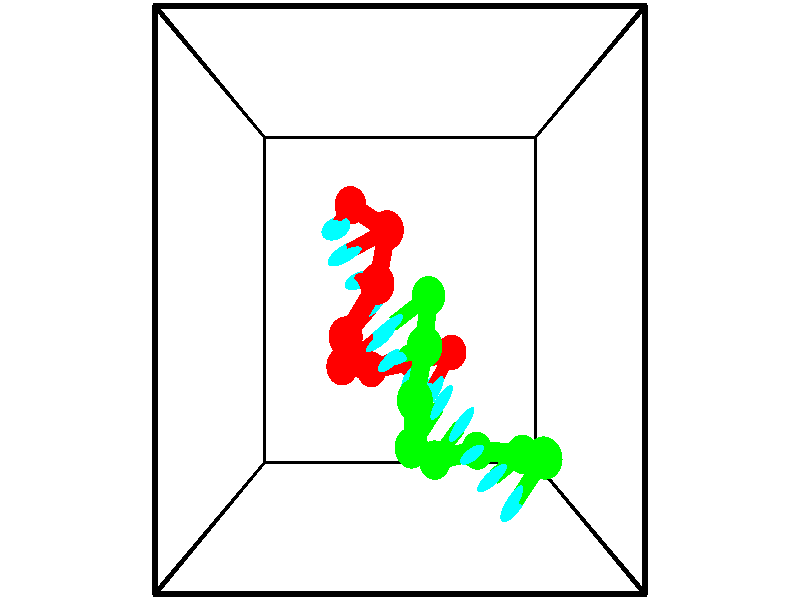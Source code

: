 // switches for output
#declare DRAW_BASES = 1; // possible values are 0, 1; only relevant for DNA ribbons
#declare DRAW_BASES_TYPE = 3; // possible values are 1, 2, 3; only relevant for DNA ribbons
#declare DRAW_FOG = 0; // set to 1 to enable fog

#include "colors.inc"

#include "transforms.inc"
background { rgb <1, 1, 1>}

#default {
   normal{
       ripples 0.25
       frequency 0.20
       turbulence 0.2
       lambda 5
   }
	finish {
		phong 0.1
		phong_size 40.
	}
}

// original window dimensions: 1024x640


// camera settings

camera {
	sky <-0, 1, 0>
	up <-0, 1, 0>
	right 1.6 * <1, 0, 0>
	location <2.5, 2.5, 11.1562>
	look_at <2.5, 2.5, 2.5>
	direction <0, 0, -8.6562>
	angle 67.0682
}


# declare cpy_camera_pos = <2.5, 2.5, 11.1562>;
# if (DRAW_FOG = 1)
fog {
	fog_type 2
	up vnormalize(cpy_camera_pos)
	color rgbt<1,1,1,0.3>
	distance 1e-5
	fog_alt 3e-3
	fog_offset 4
}
# end


// LIGHTS

# declare lum = 6;
global_settings {
	ambient_light rgb lum * <0.05, 0.05, 0.05>
	max_trace_level 15
}# declare cpy_direct_light_amount = 0.25;
light_source
{	1000 * <-1, -1, 1>,
	rgb lum * cpy_direct_light_amount
	parallel
}

light_source
{	1000 * <1, 1, -1>,
	rgb lum * cpy_direct_light_amount
	parallel
}

// strand 0

// nucleotide -1

// particle -1
sphere {
	<1.721428, 3.742672, 1.649373> 0.250000
	pigment { color rgbt <1,0,0,0> }
	no_shadow
}
cylinder {
	<1.625283, 3.537945, 1.979286>,  <1.567596, 3.415108, 2.177234>, 0.100000
	pigment { color rgbt <1,0,0,0> }
	no_shadow
}
cylinder {
	<1.625283, 3.537945, 1.979286>,  <1.721428, 3.742672, 1.649373>, 0.100000
	pigment { color rgbt <1,0,0,0> }
	no_shadow
}

// particle -1
sphere {
	<1.625283, 3.537945, 1.979286> 0.100000
	pigment { color rgbt <1,0,0,0> }
	no_shadow
}
sphere {
	0, 1
	scale<0.080000,0.200000,0.300000>
	matrix <0.045394, -0.854691, -0.517149,
		0.969621, -0.086863, 0.228669,
		-0.240363, -0.511819, 0.824783,
		1.553174, 3.384399, 2.226721>
	pigment { color rgbt <0,1,1,0> }
	no_shadow
}
cylinder {
	<2.307144, 3.380215, 2.030847>,  <1.721428, 3.742672, 1.649373>, 0.130000
	pigment { color rgbt <1,0,0,0> }
	no_shadow
}

// nucleotide -1

// particle -1
sphere {
	<2.307144, 3.380215, 2.030847> 0.250000
	pigment { color rgbt <1,0,0,0> }
	no_shadow
}
cylinder {
	<1.943903, 3.215321, 2.001427>,  <1.725958, 3.116384, 1.983775>, 0.100000
	pigment { color rgbt <1,0,0,0> }
	no_shadow
}
cylinder {
	<1.943903, 3.215321, 2.001427>,  <2.307144, 3.380215, 2.030847>, 0.100000
	pigment { color rgbt <1,0,0,0> }
	no_shadow
}

// particle -1
sphere {
	<1.943903, 3.215321, 2.001427> 0.100000
	pigment { color rgbt <1,0,0,0> }
	no_shadow
}
sphere {
	0, 1
	scale<0.080000,0.200000,0.300000>
	matrix <0.392523, -0.776822, -0.492417,
		0.145857, -0.476035, 0.867246,
		-0.908103, -0.412236, -0.073550,
		1.671472, 3.091650, 1.979362>
	pigment { color rgbt <0,1,1,0> }
	no_shadow
}
cylinder {
	<2.170305, 2.692093, 2.420547>,  <2.307144, 3.380215, 2.030847>, 0.130000
	pigment { color rgbt <1,0,0,0> }
	no_shadow
}

// nucleotide -1

// particle -1
sphere {
	<2.170305, 2.692093, 2.420547> 0.250000
	pigment { color rgbt <1,0,0,0> }
	no_shadow
}
cylinder {
	<1.985466, 2.725483, 2.067390>,  <1.874563, 2.745517, 1.855496>, 0.100000
	pigment { color rgbt <1,0,0,0> }
	no_shadow
}
cylinder {
	<1.985466, 2.725483, 2.067390>,  <2.170305, 2.692093, 2.420547>, 0.100000
	pigment { color rgbt <1,0,0,0> }
	no_shadow
}

// particle -1
sphere {
	<1.985466, 2.725483, 2.067390> 0.100000
	pigment { color rgbt <1,0,0,0> }
	no_shadow
}
sphere {
	0, 1
	scale<0.080000,0.200000,0.300000>
	matrix <0.427855, -0.851047, -0.304398,
		-0.776792, -0.518412, 0.357552,
		-0.462097, 0.083474, -0.882892,
		1.846837, 2.750525, 1.802523>
	pigment { color rgbt <0,1,1,0> }
	no_shadow
}
cylinder {
	<1.699695, 2.049424, 2.264409>,  <2.170305, 2.692093, 2.420547>, 0.130000
	pigment { color rgbt <1,0,0,0> }
	no_shadow
}

// nucleotide -1

// particle -1
sphere {
	<1.699695, 2.049424, 2.264409> 0.250000
	pigment { color rgbt <1,0,0,0> }
	no_shadow
}
cylinder {
	<1.913777, 2.256725, 1.997585>,  <2.042227, 2.381106, 1.837491>, 0.100000
	pigment { color rgbt <1,0,0,0> }
	no_shadow
}
cylinder {
	<1.913777, 2.256725, 1.997585>,  <1.699695, 2.049424, 2.264409>, 0.100000
	pigment { color rgbt <1,0,0,0> }
	no_shadow
}

// particle -1
sphere {
	<1.913777, 2.256725, 1.997585> 0.100000
	pigment { color rgbt <1,0,0,0> }
	no_shadow
}
sphere {
	0, 1
	scale<0.080000,0.200000,0.300000>
	matrix <0.553731, -0.811595, -0.186268,
		-0.637917, -0.269680, -0.721343,
		0.535205, 0.518253, -0.667060,
		2.074339, 2.412201, 1.797467>
	pigment { color rgbt <0,1,1,0> }
	no_shadow
}
cylinder {
	<1.588046, 1.626372, 1.618616>,  <1.699695, 2.049424, 2.264409>, 0.130000
	pigment { color rgbt <1,0,0,0> }
	no_shadow
}

// nucleotide -1

// particle -1
sphere {
	<1.588046, 1.626372, 1.618616> 0.250000
	pigment { color rgbt <1,0,0,0> }
	no_shadow
}
cylinder {
	<1.922556, 1.844990, 1.636213>,  <2.123262, 1.976160, 1.646772>, 0.100000
	pigment { color rgbt <1,0,0,0> }
	no_shadow
}
cylinder {
	<1.922556, 1.844990, 1.636213>,  <1.588046, 1.626372, 1.618616>, 0.100000
	pigment { color rgbt <1,0,0,0> }
	no_shadow
}

// particle -1
sphere {
	<1.922556, 1.844990, 1.636213> 0.100000
	pigment { color rgbt <1,0,0,0> }
	no_shadow
}
sphere {
	0, 1
	scale<0.080000,0.200000,0.300000>
	matrix <0.517761, -0.760725, -0.391434,
		-0.180468, 0.350125, -0.919154,
		0.836275, 0.546543, 0.043994,
		2.173438, 2.008953, 1.649412>
	pigment { color rgbt <0,1,1,0> }
	no_shadow
}
cylinder {
	<2.015693, 1.518442, 0.919090>,  <1.588046, 1.626372, 1.618616>, 0.130000
	pigment { color rgbt <1,0,0,0> }
	no_shadow
}

// nucleotide -1

// particle -1
sphere {
	<2.015693, 1.518442, 0.919090> 0.250000
	pigment { color rgbt <1,0,0,0> }
	no_shadow
}
cylinder {
	<2.195577, 1.616966, 1.262506>,  <2.303507, 1.676081, 1.468557>, 0.100000
	pigment { color rgbt <1,0,0,0> }
	no_shadow
}
cylinder {
	<2.195577, 1.616966, 1.262506>,  <2.015693, 1.518442, 0.919090>, 0.100000
	pigment { color rgbt <1,0,0,0> }
	no_shadow
}

// particle -1
sphere {
	<2.195577, 1.616966, 1.262506> 0.100000
	pigment { color rgbt <1,0,0,0> }
	no_shadow
}
sphere {
	0, 1
	scale<0.080000,0.200000,0.300000>
	matrix <0.658269, -0.741085, -0.132191,
		0.603692, 0.624599, -0.495411,
		0.449708, 0.246311, 0.858542,
		2.330489, 1.690859, 1.520069>
	pigment { color rgbt <0,1,1,0> }
	no_shadow
}
cylinder {
	<2.723184, 1.611152, 0.717169>,  <2.015693, 1.518442, 0.919090>, 0.130000
	pigment { color rgbt <1,0,0,0> }
	no_shadow
}

// nucleotide -1

// particle -1
sphere {
	<2.723184, 1.611152, 0.717169> 0.250000
	pigment { color rgbt <1,0,0,0> }
	no_shadow
}
cylinder {
	<2.694155, 1.527988, 1.107349>,  <2.676737, 1.478090, 1.341458>, 0.100000
	pigment { color rgbt <1,0,0,0> }
	no_shadow
}
cylinder {
	<2.694155, 1.527988, 1.107349>,  <2.723184, 1.611152, 0.717169>, 0.100000
	pigment { color rgbt <1,0,0,0> }
	no_shadow
}

// particle -1
sphere {
	<2.694155, 1.527988, 1.107349> 0.100000
	pigment { color rgbt <1,0,0,0> }
	no_shadow
}
sphere {
	0, 1
	scale<0.080000,0.200000,0.300000>
	matrix <0.730249, -0.677225, -0.090015,
		0.679316, 0.705790, 0.200974,
		-0.072573, -0.207910, 0.975452,
		2.672383, 1.465615, 1.399985>
	pigment { color rgbt <0,1,1,0> }
	no_shadow
}
cylinder {
	<3.380287, 1.758794, 0.875493>,  <2.723184, 1.611152, 0.717169>, 0.130000
	pigment { color rgbt <1,0,0,0> }
	no_shadow
}

// nucleotide -1

// particle -1
sphere {
	<3.380287, 1.758794, 0.875493> 0.250000
	pigment { color rgbt <1,0,0,0> }
	no_shadow
}
cylinder {
	<3.170036, 1.473499, 1.060970>,  <3.043886, 1.302323, 1.172257>, 0.100000
	pigment { color rgbt <1,0,0,0> }
	no_shadow
}
cylinder {
	<3.170036, 1.473499, 1.060970>,  <3.380287, 1.758794, 0.875493>, 0.100000
	pigment { color rgbt <1,0,0,0> }
	no_shadow
}

// particle -1
sphere {
	<3.170036, 1.473499, 1.060970> 0.100000
	pigment { color rgbt <1,0,0,0> }
	no_shadow
}
sphere {
	0, 1
	scale<0.080000,0.200000,0.300000>
	matrix <0.559409, -0.700426, -0.443243,
		0.640920, 0.026414, 0.767153,
		-0.525626, -0.713236, 0.463694,
		3.012348, 1.259529, 1.200078>
	pigment { color rgbt <0,1,1,0> }
	no_shadow
}
// strand 1

// nucleotide -1

// particle -1
sphere {
	<4.548570, 0.631891, 2.586040> 0.250000
	pigment { color rgbt <0,1,0,0> }
	no_shadow
}
cylinder {
	<4.322422, 0.308838, 2.519003>,  <4.186733, 0.115006, 2.478781>, 0.100000
	pigment { color rgbt <0,1,0,0> }
	no_shadow
}
cylinder {
	<4.322422, 0.308838, 2.519003>,  <4.548570, 0.631891, 2.586040>, 0.100000
	pigment { color rgbt <0,1,0,0> }
	no_shadow
}

// particle -1
sphere {
	<4.322422, 0.308838, 2.519003> 0.100000
	pigment { color rgbt <0,1,0,0> }
	no_shadow
}
sphere {
	0, 1
	scale<0.080000,0.200000,0.300000>
	matrix <-0.561571, 0.525710, -0.638958,
		0.604149, -0.267131, -0.750763,
		-0.565369, -0.807632, -0.167594,
		4.152811, 0.066548, 2.468725>
	pigment { color rgbt <0,1,1,0> }
	no_shadow
}
cylinder {
	<4.402065, 0.506785, 1.806287>,  <4.548570, 0.631891, 2.586040>, 0.130000
	pigment { color rgbt <0,1,0,0> }
	no_shadow
}

// nucleotide -1

// particle -1
sphere {
	<4.402065, 0.506785, 1.806287> 0.250000
	pigment { color rgbt <0,1,0,0> }
	no_shadow
}
cylinder {
	<4.097298, 0.388672, 2.036865>,  <3.914438, 0.317804, 2.175212>, 0.100000
	pigment { color rgbt <0,1,0,0> }
	no_shadow
}
cylinder {
	<4.097298, 0.388672, 2.036865>,  <4.402065, 0.506785, 1.806287>, 0.100000
	pigment { color rgbt <0,1,0,0> }
	no_shadow
}

// particle -1
sphere {
	<4.097298, 0.388672, 2.036865> 0.100000
	pigment { color rgbt <0,1,0,0> }
	no_shadow
}
sphere {
	0, 1
	scale<0.080000,0.200000,0.300000>
	matrix <-0.583045, 0.700264, -0.411932,
		-0.282028, -0.649953, -0.705706,
		-0.761917, -0.295282, 0.576446,
		3.868722, 0.300087, 2.209799>
	pigment { color rgbt <0,1,1,0> }
	no_shadow
}
cylinder {
	<3.739885, 0.476777, 1.428449>,  <4.402065, 0.506785, 1.806287>, 0.130000
	pigment { color rgbt <0,1,0,0> }
	no_shadow
}

// nucleotide -1

// particle -1
sphere {
	<3.739885, 0.476777, 1.428449> 0.250000
	pigment { color rgbt <0,1,0,0> }
	no_shadow
}
cylinder {
	<3.648972, 0.528374, 1.814548>,  <3.594423, 0.559332, 2.046208>, 0.100000
	pigment { color rgbt <0,1,0,0> }
	no_shadow
}
cylinder {
	<3.648972, 0.528374, 1.814548>,  <3.739885, 0.476777, 1.428449>, 0.100000
	pigment { color rgbt <0,1,0,0> }
	no_shadow
}

// particle -1
sphere {
	<3.648972, 0.528374, 1.814548> 0.100000
	pigment { color rgbt <0,1,0,0> }
	no_shadow
}
sphere {
	0, 1
	scale<0.080000,0.200000,0.300000>
	matrix <-0.497142, 0.836930, -0.228905,
		-0.837372, -0.531892, -0.126093,
		-0.227283, 0.128993, 0.965248,
		3.580786, 0.567071, 2.104123>
	pigment { color rgbt <0,1,1,0> }
	no_shadow
}
cylinder {
	<3.040532, 0.422291, 1.750893>,  <3.739885, 0.476777, 1.428449>, 0.130000
	pigment { color rgbt <0,1,0,0> }
	no_shadow
}

// nucleotide -1

// particle -1
sphere {
	<3.040532, 0.422291, 1.750893> 0.250000
	pigment { color rgbt <0,1,0,0> }
	no_shadow
}
cylinder {
	<3.261723, 0.712631, 1.914532>,  <3.394437, 0.886835, 2.012715>, 0.100000
	pigment { color rgbt <0,1,0,0> }
	no_shadow
}
cylinder {
	<3.261723, 0.712631, 1.914532>,  <3.040532, 0.422291, 1.750893>, 0.100000
	pigment { color rgbt <0,1,0,0> }
	no_shadow
}

// particle -1
sphere {
	<3.261723, 0.712631, 1.914532> 0.100000
	pigment { color rgbt <0,1,0,0> }
	no_shadow
}
sphere {
	0, 1
	scale<0.080000,0.200000,0.300000>
	matrix <-0.767415, 0.634916, -0.089202,
		-0.324489, -0.264620, 0.908120,
		0.552975, 0.725850, 0.409097,
		3.427615, 0.930386, 2.037261>
	pigment { color rgbt <0,1,1,0> }
	no_shadow
}
cylinder {
	<2.671406, 0.682990, 2.246905>,  <3.040532, 0.422291, 1.750893>, 0.130000
	pigment { color rgbt <0,1,0,0> }
	no_shadow
}

// nucleotide -1

// particle -1
sphere {
	<2.671406, 0.682990, 2.246905> 0.250000
	pigment { color rgbt <0,1,0,0> }
	no_shadow
}
cylinder {
	<2.917904, 0.973755, 2.125685>,  <3.065803, 1.148214, 2.052952>, 0.100000
	pigment { color rgbt <0,1,0,0> }
	no_shadow
}
cylinder {
	<2.917904, 0.973755, 2.125685>,  <2.671406, 0.682990, 2.246905>, 0.100000
	pigment { color rgbt <0,1,0,0> }
	no_shadow
}

// particle -1
sphere {
	<2.917904, 0.973755, 2.125685> 0.100000
	pigment { color rgbt <0,1,0,0> }
	no_shadow
}
sphere {
	0, 1
	scale<0.080000,0.200000,0.300000>
	matrix <-0.763779, 0.645460, -0.004893,
		0.192051, 0.234480, 0.952962,
		0.616246, 0.726912, -0.303052,
		3.102778, 1.191828, 2.034769>
	pigment { color rgbt <0,1,1,0> }
	no_shadow
}
cylinder {
	<2.706796, 1.334098, 2.716092>,  <2.671406, 0.682990, 2.246905>, 0.130000
	pigment { color rgbt <0,1,0,0> }
	no_shadow
}

// nucleotide -1

// particle -1
sphere {
	<2.706796, 1.334098, 2.716092> 0.250000
	pigment { color rgbt <0,1,0,0> }
	no_shadow
}
cylinder {
	<2.739136, 1.400452, 2.322962>,  <2.758539, 1.440264, 2.087084>, 0.100000
	pigment { color rgbt <0,1,0,0> }
	no_shadow
}
cylinder {
	<2.739136, 1.400452, 2.322962>,  <2.706796, 1.334098, 2.716092>, 0.100000
	pigment { color rgbt <0,1,0,0> }
	no_shadow
}

// particle -1
sphere {
	<2.739136, 1.400452, 2.322962> 0.100000
	pigment { color rgbt <0,1,0,0> }
	no_shadow
}
sphere {
	0, 1
	scale<0.080000,0.200000,0.300000>
	matrix <-0.771210, 0.635075, 0.043749,
		0.631425, 0.754428, 0.179277,
		0.080849, 0.165885, -0.982826,
		2.763390, 1.450217, 2.028114>
	pigment { color rgbt <0,1,1,0> }
	no_shadow
}
cylinder {
	<2.842858, 1.956020, 2.678094>,  <2.706796, 1.334098, 2.716092>, 0.130000
	pigment { color rgbt <0,1,0,0> }
	no_shadow
}

// nucleotide -1

// particle -1
sphere {
	<2.842858, 1.956020, 2.678094> 0.250000
	pigment { color rgbt <0,1,0,0> }
	no_shadow
}
cylinder {
	<2.678867, 1.874168, 2.322556>,  <2.580473, 1.825058, 2.109233>, 0.100000
	pigment { color rgbt <0,1,0,0> }
	no_shadow
}
cylinder {
	<2.678867, 1.874168, 2.322556>,  <2.842858, 1.956020, 2.678094>, 0.100000
	pigment { color rgbt <0,1,0,0> }
	no_shadow
}

// particle -1
sphere {
	<2.678867, 1.874168, 2.322556> 0.100000
	pigment { color rgbt <0,1,0,0> }
	no_shadow
}
sphere {
	0, 1
	scale<0.080000,0.200000,0.300000>
	matrix <-0.523390, 0.850877, 0.045523,
		0.746983, 0.483876, -0.455940,
		-0.409976, -0.204629, -0.888846,
		2.555875, 1.812780, 2.055902>
	pigment { color rgbt <0,1,1,0> }
	no_shadow
}
cylinder {
	<2.925594, 2.548477, 2.157793>,  <2.842858, 1.956020, 2.678094>, 0.130000
	pigment { color rgbt <0,1,0,0> }
	no_shadow
}

// nucleotide -1

// particle -1
sphere {
	<2.925594, 2.548477, 2.157793> 0.250000
	pigment { color rgbt <0,1,0,0> }
	no_shadow
}
cylinder {
	<2.594692, 2.332314, 2.096333>,  <2.396151, 2.202615, 2.059456>, 0.100000
	pigment { color rgbt <0,1,0,0> }
	no_shadow
}
cylinder {
	<2.594692, 2.332314, 2.096333>,  <2.925594, 2.548477, 2.157793>, 0.100000
	pigment { color rgbt <0,1,0,0> }
	no_shadow
}

// particle -1
sphere {
	<2.594692, 2.332314, 2.096333> 0.100000
	pigment { color rgbt <0,1,0,0> }
	no_shadow
}
sphere {
	0, 1
	scale<0.080000,0.200000,0.300000>
	matrix <-0.531663, 0.841401, -0.096848,
		0.181619, 0.001573, -0.983368,
		-0.827254, -0.540410, -0.153651,
		2.346516, 2.170191, 2.050237>
	pigment { color rgbt <0,1,1,0> }
	no_shadow
}
// box output
cylinder {
	<0.000000, 0.000000, 0.000000>,  <5.000000, 0.000000, 0.000000>, 0.025000
	pigment { color rgbt <0,0,0,0> }
	no_shadow
}
cylinder {
	<0.000000, 0.000000, 0.000000>,  <0.000000, 5.000000, 0.000000>, 0.025000
	pigment { color rgbt <0,0,0,0> }
	no_shadow
}
cylinder {
	<0.000000, 0.000000, 0.000000>,  <0.000000, 0.000000, 5.000000>, 0.025000
	pigment { color rgbt <0,0,0,0> }
	no_shadow
}
cylinder {
	<5.000000, 5.000000, 5.000000>,  <0.000000, 5.000000, 5.000000>, 0.025000
	pigment { color rgbt <0,0,0,0> }
	no_shadow
}
cylinder {
	<5.000000, 5.000000, 5.000000>,  <5.000000, 0.000000, 5.000000>, 0.025000
	pigment { color rgbt <0,0,0,0> }
	no_shadow
}
cylinder {
	<5.000000, 5.000000, 5.000000>,  <5.000000, 5.000000, 0.000000>, 0.025000
	pigment { color rgbt <0,0,0,0> }
	no_shadow
}
cylinder {
	<0.000000, 0.000000, 5.000000>,  <0.000000, 5.000000, 5.000000>, 0.025000
	pigment { color rgbt <0,0,0,0> }
	no_shadow
}
cylinder {
	<0.000000, 0.000000, 5.000000>,  <5.000000, 0.000000, 5.000000>, 0.025000
	pigment { color rgbt <0,0,0,0> }
	no_shadow
}
cylinder {
	<5.000000, 5.000000, 0.000000>,  <0.000000, 5.000000, 0.000000>, 0.025000
	pigment { color rgbt <0,0,0,0> }
	no_shadow
}
cylinder {
	<5.000000, 5.000000, 0.000000>,  <5.000000, 0.000000, 0.000000>, 0.025000
	pigment { color rgbt <0,0,0,0> }
	no_shadow
}
cylinder {
	<5.000000, 0.000000, 5.000000>,  <5.000000, 0.000000, 0.000000>, 0.025000
	pigment { color rgbt <0,0,0,0> }
	no_shadow
}
cylinder {
	<0.000000, 5.000000, 0.000000>,  <0.000000, 5.000000, 5.000000>, 0.025000
	pigment { color rgbt <0,0,0,0> }
	no_shadow
}
// end of box output
